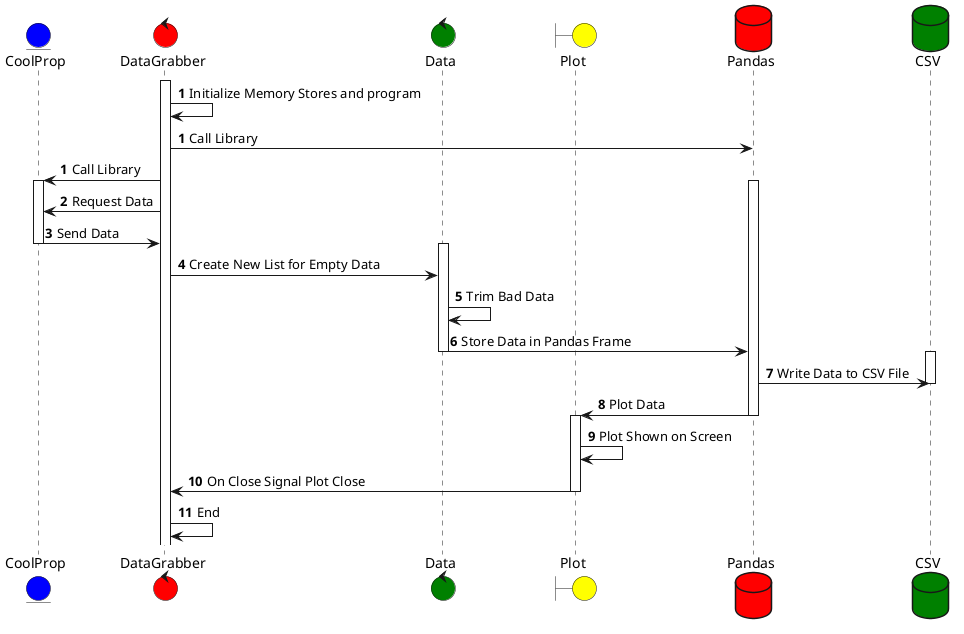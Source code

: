 @startuml
entity CoolProp  #blue
control DataGrabber #red
control Data #green
boundary Plot #yellow
database Pandas #red
database CSV #green

autonumber
activate DataGrabber
DataGrabber -> DataGrabber: Initialize Memory Stores and program
autonumber 1
DataGrabber -> Pandas: Call Library
autonumber 1
DataGrabber -> CoolProp: Call Library
autonumber 2 1
activate Pandas
activate CoolProp
DataGrabber -> CoolProp: Request Data
CoolProp -> DataGrabber: Send Data
deactivate CoolProp
activate Data
DataGrabber -> Data: Create New List for Empty Data
Data -> Data: Trim Bad Data
Data -> Pandas: Store Data in Pandas Frame
deactivate Data
activate CSV
Pandas -> CSV: Write Data to CSV File
deactivate CSV
Pandas -> Plot: Plot Data
deactivate Pandas
activate Plot

Plot->Plot: Plot Shown on Screen
Plot->DataGrabber: On Close Signal Plot Close
deactivate Plot
DataGrabber -> DataGrabber: End


@enduml
